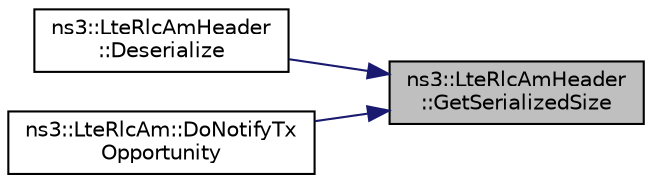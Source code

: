 digraph "ns3::LteRlcAmHeader::GetSerializedSize"
{
 // LATEX_PDF_SIZE
  edge [fontname="Helvetica",fontsize="10",labelfontname="Helvetica",labelfontsize="10"];
  node [fontname="Helvetica",fontsize="10",shape=record];
  rankdir="RL";
  Node1 [label="ns3::LteRlcAmHeader\l::GetSerializedSize",height=0.2,width=0.4,color="black", fillcolor="grey75", style="filled", fontcolor="black",tooltip=" "];
  Node1 -> Node2 [dir="back",color="midnightblue",fontsize="10",style="solid",fontname="Helvetica"];
  Node2 [label="ns3::LteRlcAmHeader\l::Deserialize",height=0.2,width=0.4,color="black", fillcolor="white", style="filled",URL="$classns3_1_1_lte_rlc_am_header.html#abc3714ee128319f59a491a97622c2690",tooltip=" "];
  Node1 -> Node3 [dir="back",color="midnightblue",fontsize="10",style="solid",fontname="Helvetica"];
  Node3 [label="ns3::LteRlcAm::DoNotifyTx\lOpportunity",height=0.2,width=0.4,color="black", fillcolor="white", style="filled",URL="$classns3_1_1_lte_rlc_am.html#a529666294956659251df1e79ffd3fca5",tooltip="MAC SAP."];
}
